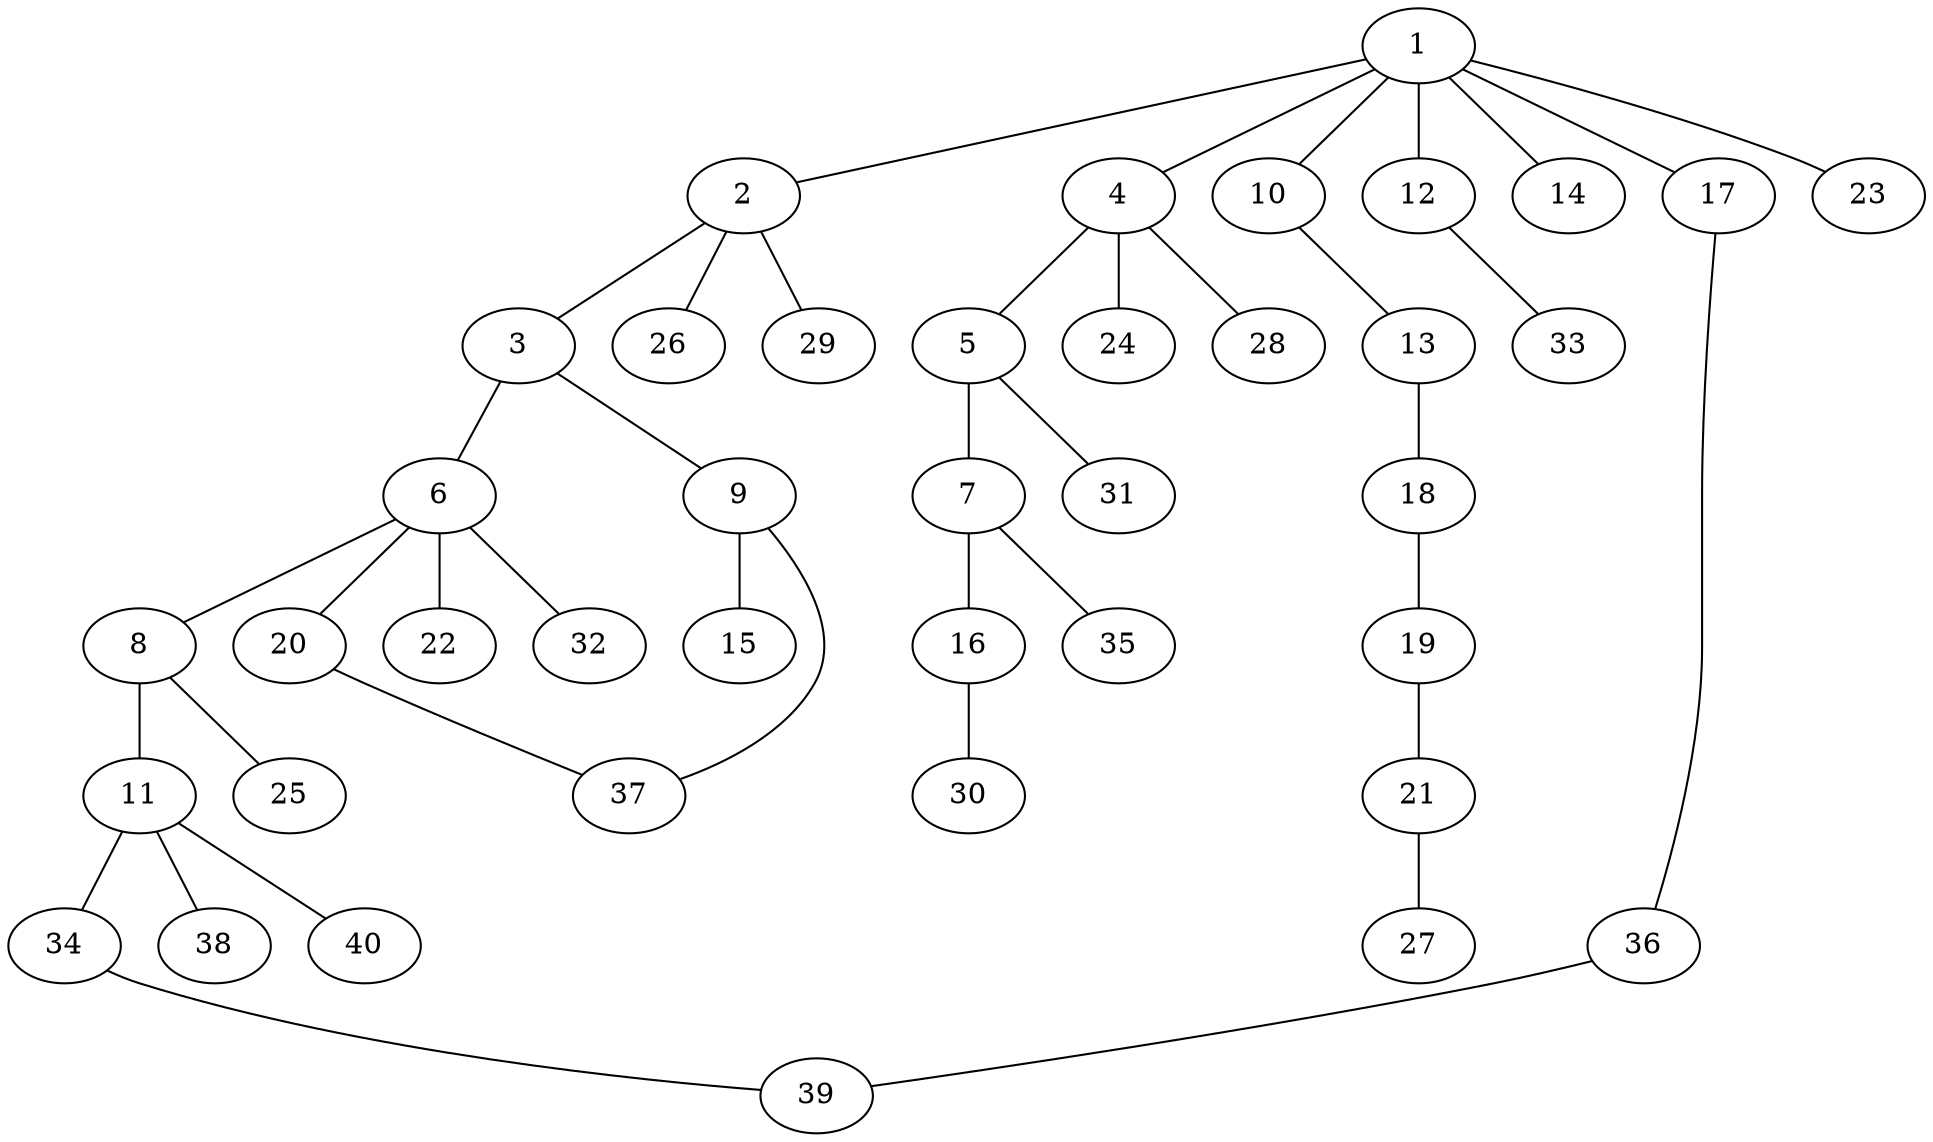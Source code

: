 graph graphname {1--2
1--4
1--10
1--12
1--14
1--17
1--23
2--3
2--26
2--29
3--6
3--9
4--5
4--24
4--28
5--7
5--31
6--8
6--20
6--22
6--32
7--16
7--35
8--11
8--25
9--15
9--37
10--13
11--34
11--38
11--40
12--33
13--18
16--30
17--36
18--19
19--21
20--37
21--27
34--39
36--39
}